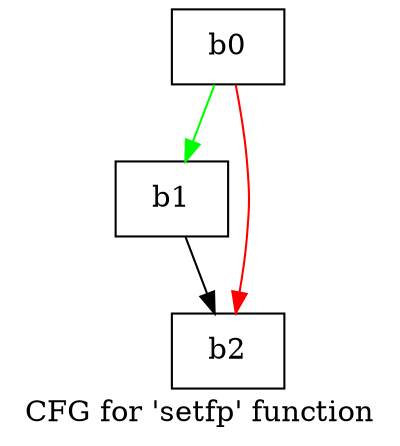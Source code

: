 digraph G {
label="CFG for 'setfp' function";
Node1599626 [shape=record,label="b0"];
Node1599626 -> Node1599723 [color=green];
Node1599626 -> Node1637049 [color=red];
Node1599723 [shape=record,label="b1"];
Node1599723 -> Node1637049;
Node1637049 [shape=record,label="b2"];
}